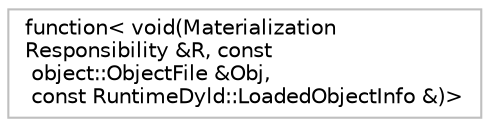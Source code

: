 digraph "Graphical Class Hierarchy"
{
 // LATEX_PDF_SIZE
  bgcolor="transparent";
  edge [fontname="Helvetica",fontsize="10",labelfontname="Helvetica",labelfontsize="10"];
  node [fontname="Helvetica",fontsize="10",shape=record];
  rankdir="LR";
  Node0 [label="function\< void(Materialization\lResponsibility &R, const\l object::ObjectFile &Obj,\l const RuntimeDyld::LoadedObjectInfo &)\>",height=0.2,width=0.4,color="grey75",tooltip=" "];
}
